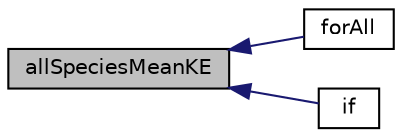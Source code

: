 digraph "allSpeciesMeanKE"
{
  bgcolor="transparent";
  edge [fontname="Helvetica",fontsize="10",labelfontname="Helvetica",labelfontsize="10"];
  node [fontname="Helvetica",fontsize="10",shape=record];
  rankdir="LR";
  Node57 [label="allSpeciesMeanKE",height=0.2,width=0.4,color="black", fillcolor="grey75", style="filled", fontcolor="black"];
  Node57 -> Node58 [dir="back",color="midnightblue",fontsize="10",style="solid",fontname="Helvetica"];
  Node58 [label="forAll",height=0.2,width=0.4,color="black",URL="$a07097.html#a5a590558ce1031e112a705160691b80d"];
  Node57 -> Node59 [dir="back",color="midnightblue",fontsize="10",style="solid",fontname="Helvetica"];
  Node59 [label="if",height=0.2,width=0.4,color="black",URL="$a07082.html#a933d9734286956bc9df9a9a17450231c"];
}

